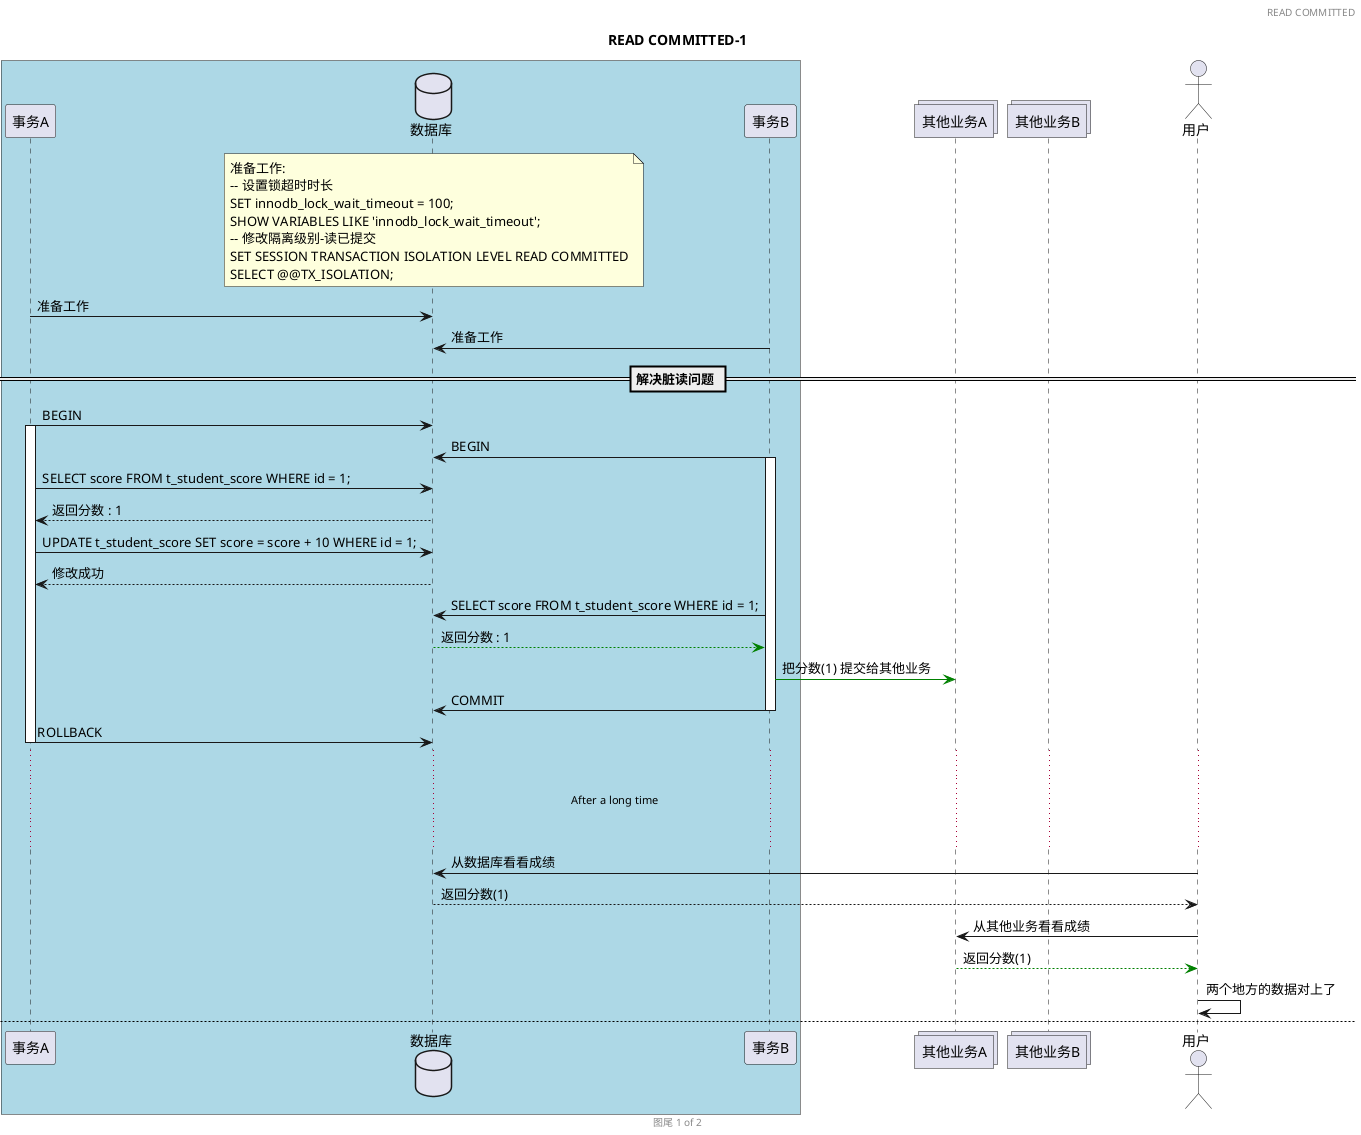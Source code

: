 @startuml READ-COMMITTED
header READ COMMITTED
footer 图尾 %page% of %lastpage%
title : READ COMMITTED-1

box #LightBlue
participant 事务A as A
database 数据库 as DB
participant 事务B as B
end box
collections 其他业务A as O
collections 其他业务B as O2
actor 用户 as U

note over of DB : 准备工作:\n-- 设置锁超时时长\nSET innodb_lock_wait_timeout = 100;\nSHOW VARIABLES LIKE 'innodb_lock_wait_timeout';\n-- 修改隔离级别-读已提交\nSET SESSION TRANSACTION ISOLATION LEVEL READ COMMITTED\nSELECT @@TX_ISOLATION;
A -> DB : 准备工作
B -> DB : 准备工作
== 解决脏读问题 ==
A -> DB : BEGIN 
activate A
B -> DB : BEGIN 
activate B
A -> DB : SELECT score FROM t_student_score WHERE id = 1;
DB --> A : 返回分数 : 1
A -> DB : UPDATE t_student_score SET score = score + 10 WHERE id = 1;
DB --> A : 修改成功

B -> DB : SELECT score FROM t_student_score WHERE id = 1;
DB -[#green]-> B : 返回分数 : 1
B -[#green]> O : 把分数(1) 提交给其他业务
B -> DB : COMMIT
deactivate B
A -> DB : ROLLBACK
deactivate A
......
...After a long time...
......
U -> DB : 从数据库看看成绩
U <-- DB : 返回分数(1)
U -> O : 从其他业务看看成绩
U <-[#green]- O : 返回分数(1)
U -> U : 两个地方的数据对上了
newpage READ COMMITTED-2
== 引发不可重复读问题 ==
note over of DB : 模拟场景: 事务A对记录进行修改, 修改过程中事务B读取, \n把读到的值提交给其他业务A, 事务A修改完成后进行提交, 此时B再次读取, \n再把结果提交给其他业务B, 两次读取到的值不不一致
A -> DB : BEGIN 
activate A
B -> DB : BEGIN 
activate B
A -> DB : SELECT score FROM t_student_score WHERE id = 1;
DB --> A : 返回分数 : 1
A -> DB : UPDATE t_student_score SET score = score + 10 WHERE id = 1;
DB --> A : 修改成功
B -> DB : 第一次读\nSELECT score FROM t_student_score WHERE id = 1;
DB -[#blue]-> B : 返回分数 : 1
B -[#blue]> O : 把分数(1) 提交给其他业务A
A -> DB : COMMIT
deactivate A
B -> DB : 第二次读\nSELECT score FROM t_student_score WHERE id = 1;
DB -[#blue]-> B : 返回分数 : 11
B -[#blue]> O2 : 把分数(11) 提交给其他业务B
B -> DB : COMMIT
deactivate B
......
...After a long time...
......
U -> O : 从其他业务A看看成绩
U <-[#blue]- O : 返回分数(1)
U -> O2 : 从其他业务B看看成绩
U <-[#blue]- O2 : 返回分数(11)
U -> U : 两个地方的数据不一致啊
@enduml